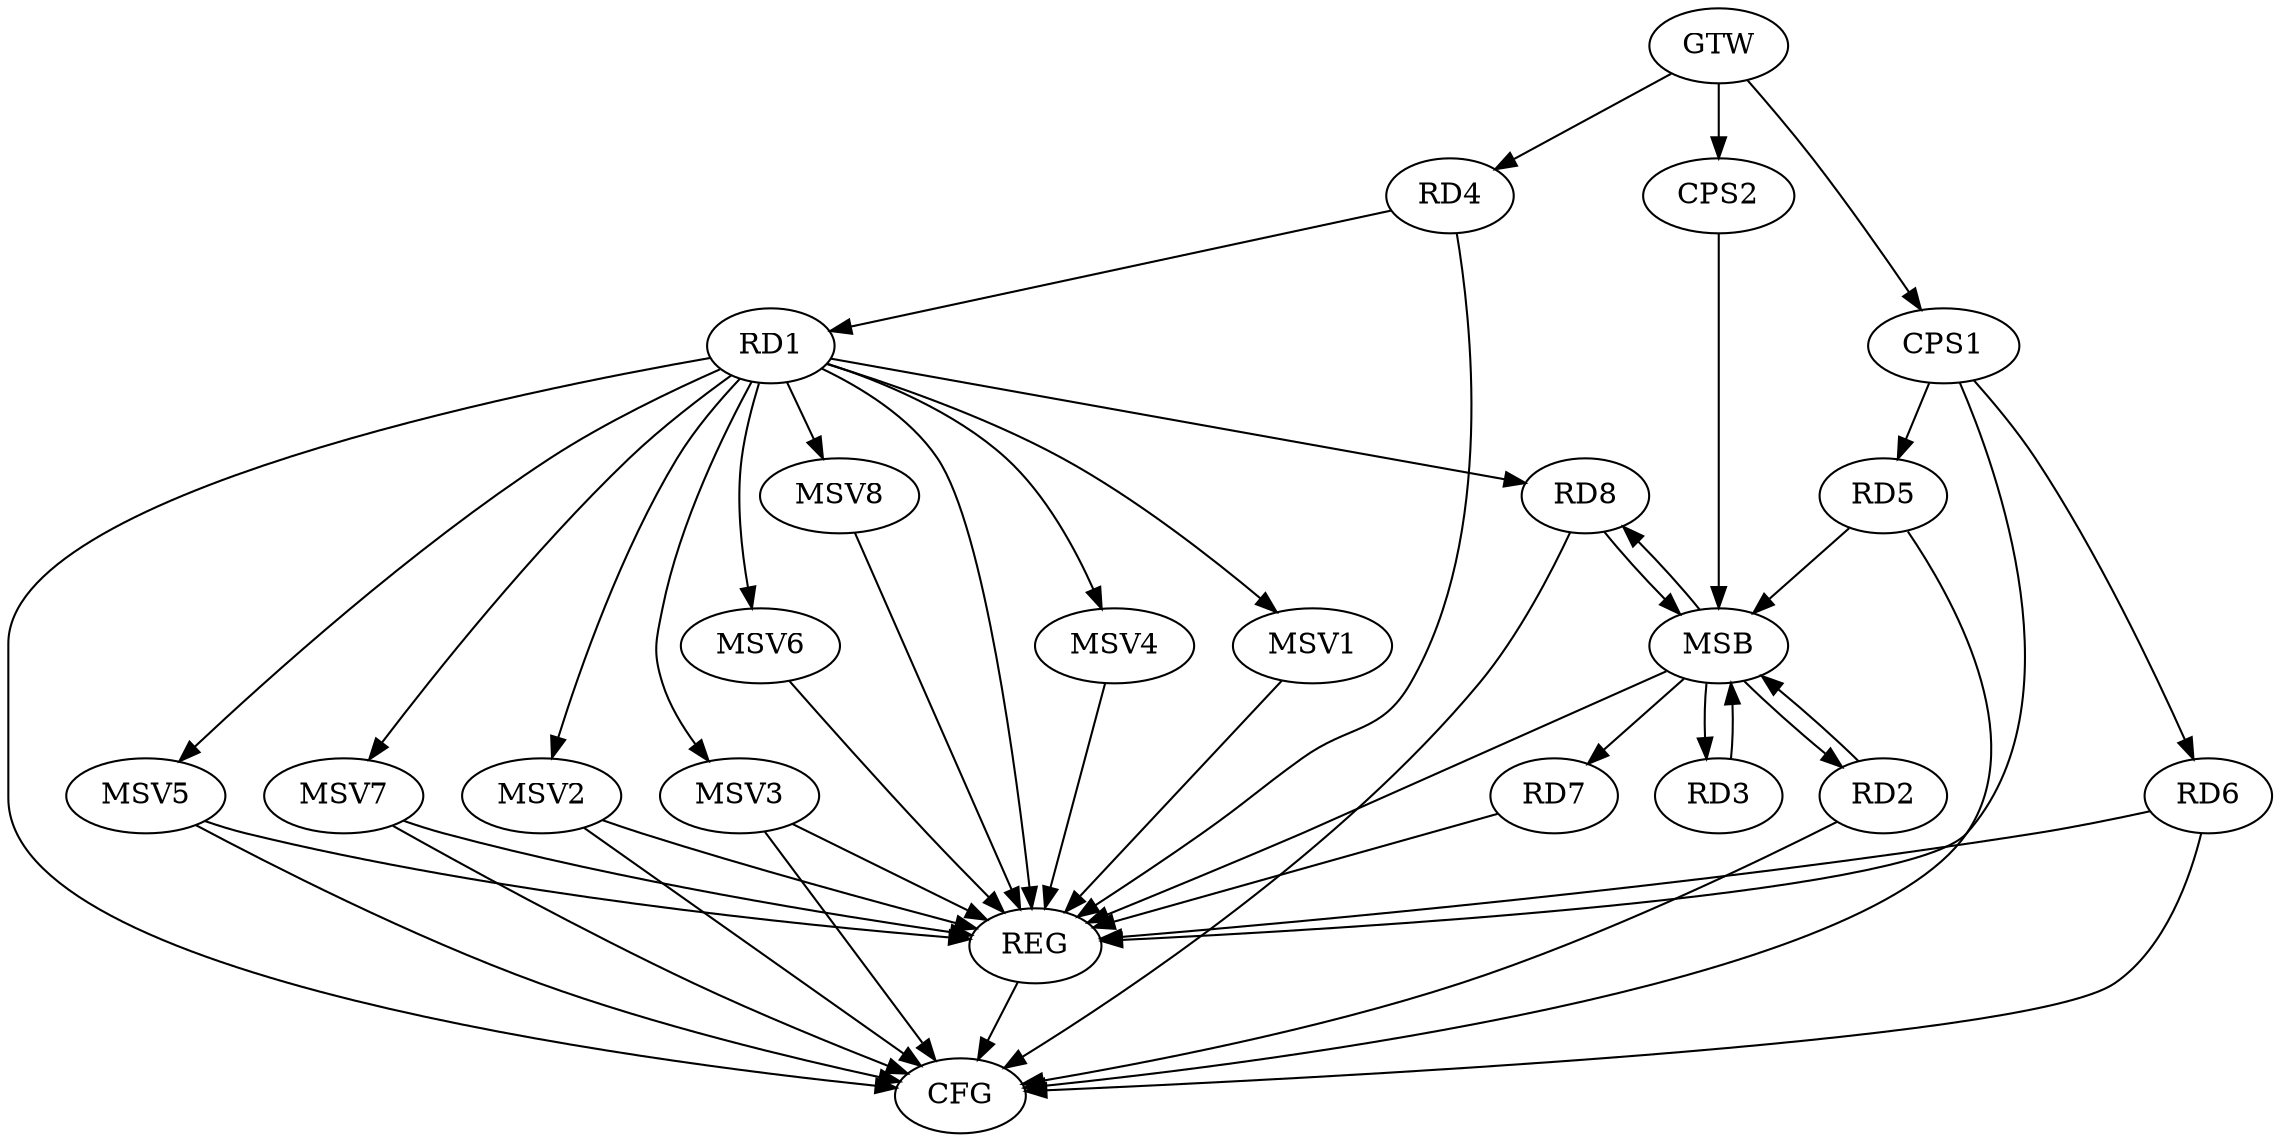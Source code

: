 strict digraph G {
  RD1 [ label="RD1" ];
  RD2 [ label="RD2" ];
  RD3 [ label="RD3" ];
  RD4 [ label="RD4" ];
  RD5 [ label="RD5" ];
  RD6 [ label="RD6" ];
  RD7 [ label="RD7" ];
  RD8 [ label="RD8" ];
  CPS1 [ label="CPS1" ];
  CPS2 [ label="CPS2" ];
  GTW [ label="GTW" ];
  REG [ label="REG" ];
  MSB [ label="MSB" ];
  CFG [ label="CFG" ];
  MSV1 [ label="MSV1" ];
  MSV2 [ label="MSV2" ];
  MSV3 [ label="MSV3" ];
  MSV4 [ label="MSV4" ];
  MSV5 [ label="MSV5" ];
  MSV6 [ label="MSV6" ];
  MSV7 [ label="MSV7" ];
  MSV8 [ label="MSV8" ];
  RD4 -> RD1;
  RD1 -> RD8;
  CPS1 -> RD5;
  CPS1 -> RD6;
  GTW -> RD4;
  GTW -> CPS1;
  GTW -> CPS2;
  RD1 -> REG;
  RD4 -> REG;
  RD6 -> REG;
  RD7 -> REG;
  CPS1 -> REG;
  RD2 -> MSB;
  MSB -> RD3;
  MSB -> RD7;
  MSB -> REG;
  RD3 -> MSB;
  MSB -> RD2;
  RD5 -> MSB;
  RD8 -> MSB;
  CPS2 -> MSB;
  MSB -> RD8;
  RD5 -> CFG;
  RD2 -> CFG;
  RD6 -> CFG;
  RD8 -> CFG;
  RD1 -> CFG;
  REG -> CFG;
  RD1 -> MSV1;
  MSV1 -> REG;
  RD1 -> MSV2;
  MSV2 -> REG;
  MSV2 -> CFG;
  RD1 -> MSV3;
  MSV3 -> REG;
  MSV3 -> CFG;
  RD1 -> MSV4;
  MSV4 -> REG;
  RD1 -> MSV5;
  MSV5 -> REG;
  MSV5 -> CFG;
  RD1 -> MSV6;
  MSV6 -> REG;
  RD1 -> MSV7;
  RD1 -> MSV8;
  MSV7 -> REG;
  MSV7 -> CFG;
  MSV8 -> REG;
}

